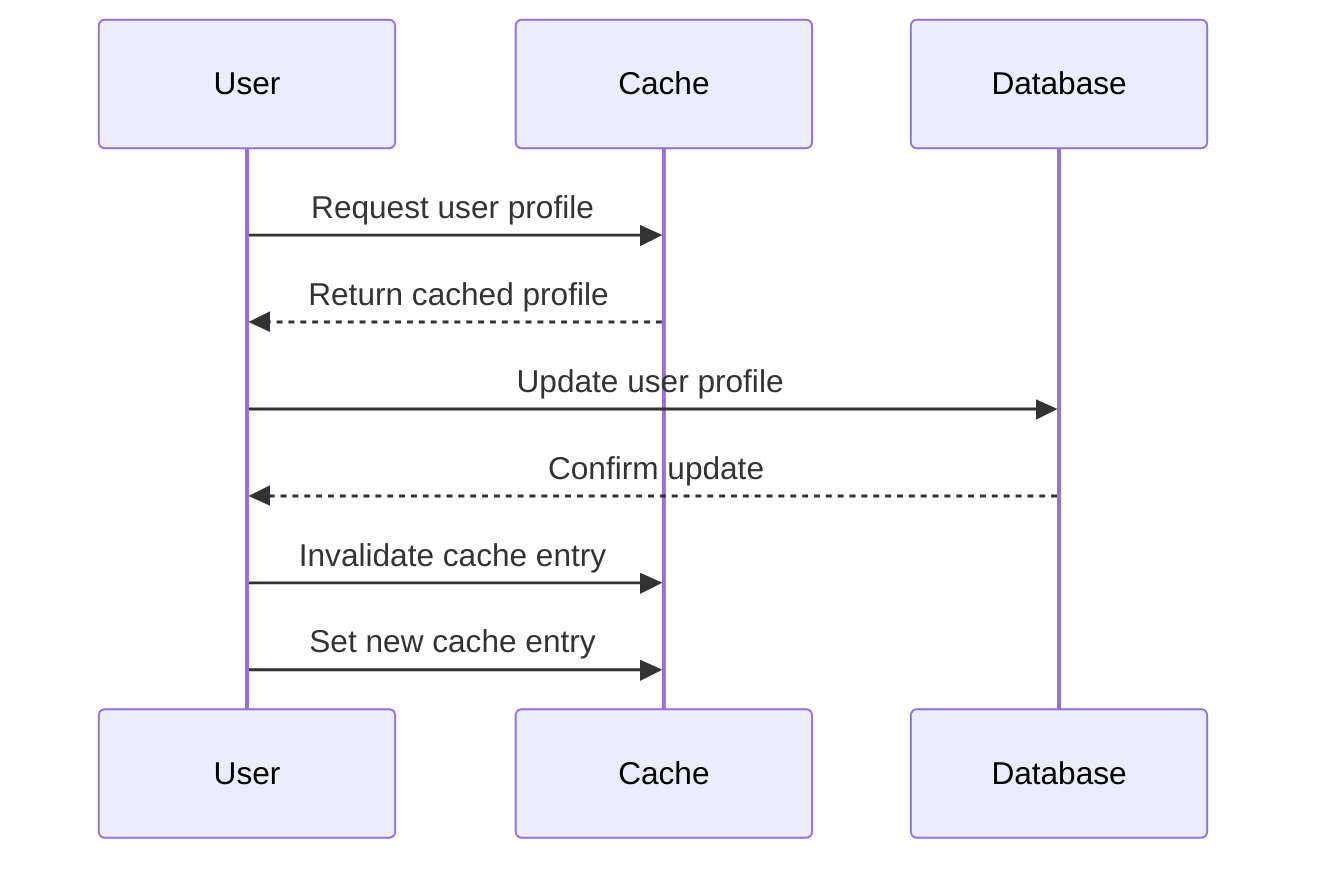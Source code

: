 sequenceDiagram
    participant User
    participant Cache
    participant Database
    User->>Cache: Request user profile
    Cache-->>User: Return cached profile
    User->>Database: Update user profile
    Database-->>User: Confirm update
    User->>Cache: Invalidate cache entry
    User->>Cache: Set new cache entry